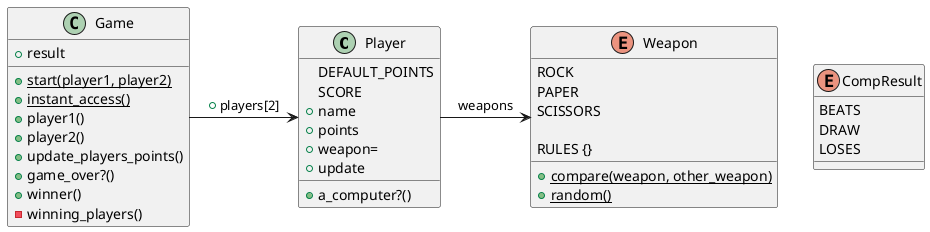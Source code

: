 @startuml

class Player {
    DEFAULT_POINTS
    SCORE
    +name
    +points
    +weapon=
    +a_computer?()
    +update
}

enum CompResult {
    BEATS
    DRAW
    LOSES
}

enum Weapon {
    ROCK
    PAPER
    SCISSORS

    RULES {}

    +{static} compare(weapon, other_weapon)
    +{static} random()
}

class Game {
    +result
    +{static} start(player1, player2)
    +{static} instant_access()
    +player1()
    +player2()
    +update_players_points()
    +game_over?()
    +winner()
    -winning_players()
}

Game -> Player : +players[2]
Player -> Weapon : weapons

@enduml
